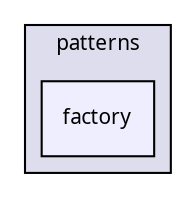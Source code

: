 digraph "Solution/Solution/Alicorn/include/alicorn/patterns/factory" {
  compound=true
  node [ fontsize="10", fontname="Verdana"];
  edge [ labelfontsize="10", labelfontname="Verdana"];
  subgraph clusterdir_45b4c2f261ab8f95481e28e0bd86e7bc {
    graph [ bgcolor="#ddddee", pencolor="black", label="patterns" fontname="Verdana", fontsize="10", URL="dir_45b4c2f261ab8f95481e28e0bd86e7bc.html"]
  dir_697af14083acc521dc778bfcfca8c68d [shape=box, label="factory", style="filled", fillcolor="#eeeeff", pencolor="black", URL="dir_697af14083acc521dc778bfcfca8c68d.html"];
  }
}
